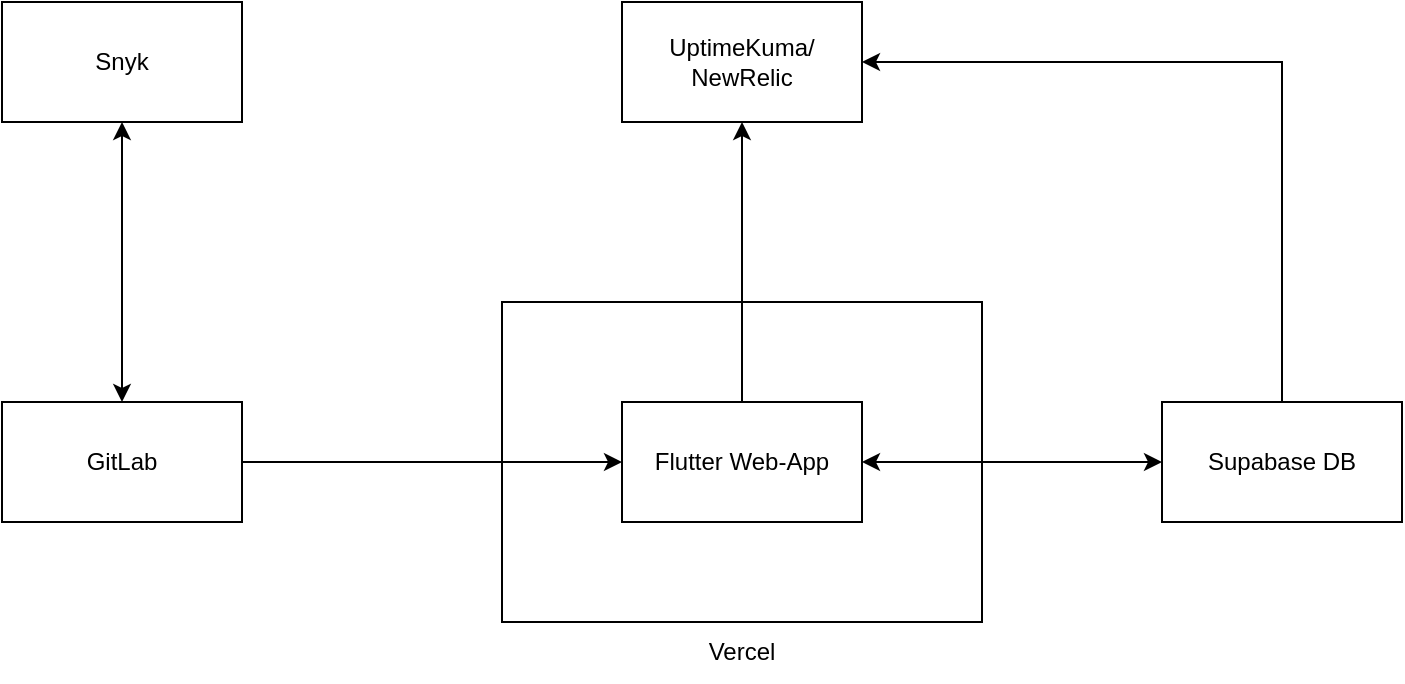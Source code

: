 <mxfile>
    <diagram name="Seite-1" id="8jO0UWBlfvI1Hrd-WILL">
        <mxGraphModel dx="1908" dy="691" grid="1" gridSize="10" guides="1" tooltips="1" connect="1" arrows="1" fold="1" page="1" pageScale="1" pageWidth="827" pageHeight="1169" math="0" shadow="0">
            <root>
                <mxCell id="0"/>
                <mxCell id="1" parent="0"/>
                <mxCell id="BSCArgM-B9gFmtbcwdnO-15" style="edgeStyle=orthogonalEdgeStyle;rounded=0;orthogonalLoop=1;jettySize=auto;html=1;entryX=1;entryY=0.5;entryDx=0;entryDy=0;" parent="1" source="BSCArgM-B9gFmtbcwdnO-1" target="BSCArgM-B9gFmtbcwdnO-11" edge="1">
                    <mxGeometry relative="1" as="geometry">
                        <Array as="points">
                            <mxPoint x="910" y="240"/>
                        </Array>
                    </mxGeometry>
                </mxCell>
                <mxCell id="BSCArgM-B9gFmtbcwdnO-1" value="Supabase DB" style="rounded=0;whiteSpace=wrap;html=1;" parent="1" vertex="1">
                    <mxGeometry x="850" y="410" width="120" height="60" as="geometry"/>
                </mxCell>
                <mxCell id="BSCArgM-B9gFmtbcwdnO-4" value="" style="rounded=0;whiteSpace=wrap;html=1;" parent="1" vertex="1">
                    <mxGeometry x="520" y="360" width="240" height="160" as="geometry"/>
                </mxCell>
                <mxCell id="BSCArgM-B9gFmtbcwdnO-5" value="Vercel" style="text;html=1;align=center;verticalAlign=middle;whiteSpace=wrap;rounded=0;" parent="1" vertex="1">
                    <mxGeometry x="610" y="520" width="60" height="30" as="geometry"/>
                </mxCell>
                <mxCell id="BSCArgM-B9gFmtbcwdnO-7" value="" style="endArrow=classic;startArrow=classic;html=1;rounded=0;entryX=0;entryY=0.5;entryDx=0;entryDy=0;exitX=1;exitY=0.5;exitDx=0;exitDy=0;" parent="1" source="BSCArgM-B9gFmtbcwdnO-2" target="BSCArgM-B9gFmtbcwdnO-1" edge="1">
                    <mxGeometry width="50" height="50" relative="1" as="geometry">
                        <mxPoint x="610" y="460" as="sourcePoint"/>
                        <mxPoint x="660" y="410" as="targetPoint"/>
                    </mxGeometry>
                </mxCell>
                <mxCell id="BSCArgM-B9gFmtbcwdnO-10" style="edgeStyle=orthogonalEdgeStyle;rounded=0;orthogonalLoop=1;jettySize=auto;html=1;entryX=0;entryY=0.5;entryDx=0;entryDy=0;" parent="1" source="BSCArgM-B9gFmtbcwdnO-8" target="BSCArgM-B9gFmtbcwdnO-2" edge="1">
                    <mxGeometry relative="1" as="geometry"/>
                </mxCell>
                <mxCell id="BSCArgM-B9gFmtbcwdnO-8" value="GitLab" style="rounded=0;whiteSpace=wrap;html=1;" parent="1" vertex="1">
                    <mxGeometry x="270" y="410" width="120" height="60" as="geometry"/>
                </mxCell>
                <mxCell id="BSCArgM-B9gFmtbcwdnO-11" value="UptimeKuma/&lt;div&gt;NewRelic&lt;/div&gt;" style="rounded=0;whiteSpace=wrap;html=1;" parent="1" vertex="1">
                    <mxGeometry x="580" y="210" width="120" height="60" as="geometry"/>
                </mxCell>
                <mxCell id="BSCArgM-B9gFmtbcwdnO-12" value="Snyk" style="rounded=0;whiteSpace=wrap;html=1;" parent="1" vertex="1">
                    <mxGeometry x="270" y="210" width="120" height="60" as="geometry"/>
                </mxCell>
                <mxCell id="BSCArgM-B9gFmtbcwdnO-13" value="" style="endArrow=classic;startArrow=classic;html=1;rounded=0;entryX=0.5;entryY=1;entryDx=0;entryDy=0;exitX=0.5;exitY=0;exitDx=0;exitDy=0;" parent="1" source="BSCArgM-B9gFmtbcwdnO-8" target="BSCArgM-B9gFmtbcwdnO-12" edge="1">
                    <mxGeometry width="50" height="50" relative="1" as="geometry">
                        <mxPoint x="270" y="380" as="sourcePoint"/>
                        <mxPoint x="320" y="330" as="targetPoint"/>
                    </mxGeometry>
                </mxCell>
                <mxCell id="BSCArgM-B9gFmtbcwdnO-14" style="edgeStyle=orthogonalEdgeStyle;rounded=0;orthogonalLoop=1;jettySize=auto;html=1;entryX=0.5;entryY=1;entryDx=0;entryDy=0;" parent="1" source="BSCArgM-B9gFmtbcwdnO-2" target="BSCArgM-B9gFmtbcwdnO-11" edge="1">
                    <mxGeometry relative="1" as="geometry"/>
                </mxCell>
                <mxCell id="BSCArgM-B9gFmtbcwdnO-2" value="Flutter Web-App" style="rounded=0;whiteSpace=wrap;html=1;" parent="1" vertex="1">
                    <mxGeometry x="580" y="410" width="120" height="60" as="geometry"/>
                </mxCell>
            </root>
        </mxGraphModel>
    </diagram>
</mxfile>